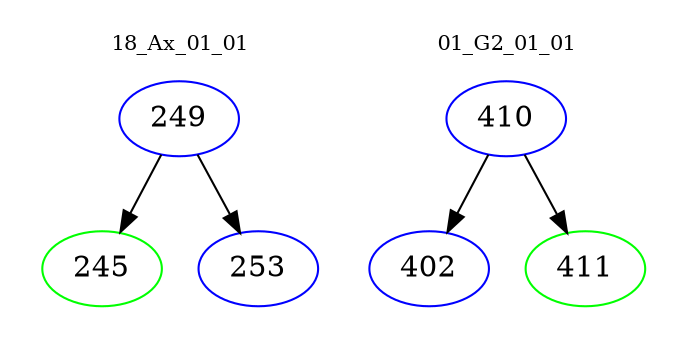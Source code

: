 digraph{
subgraph cluster_0 {
color = white
label = "18_Ax_01_01";
fontsize=10;
T0_249 [label="249", color="blue"]
T0_249 -> T0_245 [color="black"]
T0_245 [label="245", color="green"]
T0_249 -> T0_253 [color="black"]
T0_253 [label="253", color="blue"]
}
subgraph cluster_1 {
color = white
label = "01_G2_01_01";
fontsize=10;
T1_410 [label="410", color="blue"]
T1_410 -> T1_402 [color="black"]
T1_402 [label="402", color="blue"]
T1_410 -> T1_411 [color="black"]
T1_411 [label="411", color="green"]
}
}
